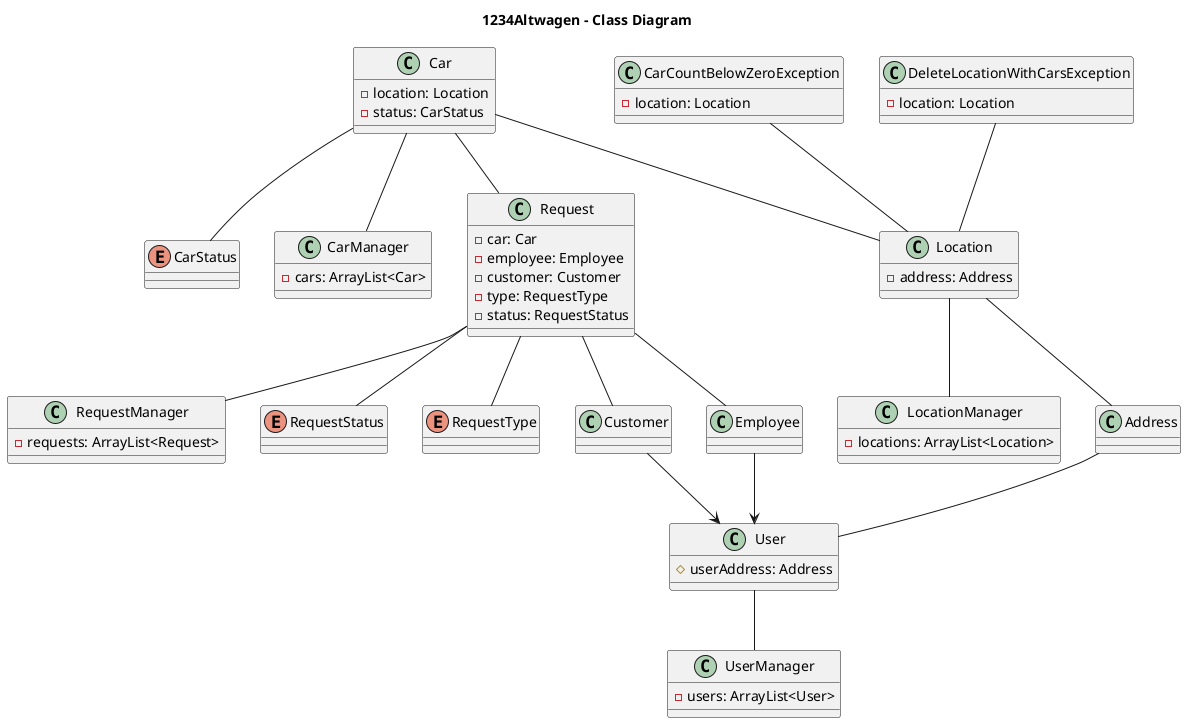 @startuml
title 1234Altwagen - Class Diagram


class CarManager {
    -cars: ArrayList<Car>
}

class Car {
    -location: Location
    -status: CarStatus
}

enum CarStatus {
}

class Address {
}

class Location {
    -address: Address
}

class LocationManager {
    -locations: ArrayList<Location>
}

class Request {
    -car: Car
    -employee: Employee
    -customer: Customer
    -type: RequestType
    -status: RequestStatus
}

class RequestManager {
    -requests: ArrayList<Request>
}

enum RequestStatus {
}

enum RequestType {
}

class Customer {
}

class Employee {
}

class User {
    #userAddress: Address
}

class UserManager {
    -users: ArrayList<User>
}

class CarCountBelowZeroException {
    -location: Location
}

class DeleteLocationWithCarsException {
    -location: Location
}

Customer --> User
Employee --> User

Car -- CarManager
Request -- RequestManager
User -- UserManager
Address -- User
Location -- Address
Location -- LocationManager
Car -- Location
Car -- CarStatus
Car -- Request
Request -- Customer
Request -- Employee
Request -- RequestStatus
Request -- RequestType
CarCountBelowZeroException -- Location
DeleteLocationWithCarsException -- Location
@enduml
